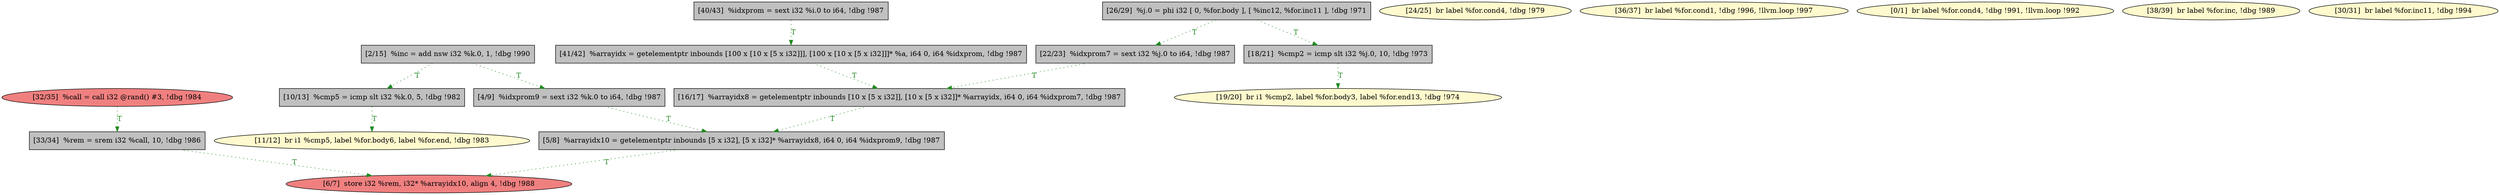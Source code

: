 
digraph G {


node486 [fillcolor=grey,label="[22/23]  %idxprom7 = sext i32 %j.0 to i64, !dbg !987",shape=rectangle,style=filled ]
node485 [fillcolor=lemonchiffon,label="[24/25]  br label %for.cond4, !dbg !979",shape=ellipse,style=filled ]
node484 [fillcolor=grey,label="[26/29]  %j.0 = phi i32 [ 0, %for.body ], [ %inc12, %for.inc11 ], !dbg !971",shape=rectangle,style=filled ]
node477 [fillcolor=lemonchiffon,label="[36/37]  br label %for.cond1, !dbg !996, !llvm.loop !997",shape=ellipse,style=filled ]
node467 [fillcolor=grey,label="[2/15]  %inc = add nsw i32 %k.0, 1, !dbg !990",shape=rectangle,style=filled ]
node471 [fillcolor=lemonchiffon,label="[19/20]  br i1 %cmp2, label %for.body3, label %for.end13, !dbg !974",shape=ellipse,style=filled ]
node472 [fillcolor=grey,label="[5/8]  %arrayidx10 = getelementptr inbounds [5 x i32], [5 x i32]* %arrayidx8, i64 0, i64 %idxprom9, !dbg !987",shape=rectangle,style=filled ]
node469 [fillcolor=grey,label="[16/17]  %arrayidx8 = getelementptr inbounds [10 x [5 x i32]], [10 x [5 x i32]]* %arrayidx, i64 0, i64 %idxprom7, !dbg !987",shape=rectangle,style=filled ]
node468 [fillcolor=grey,label="[10/13]  %cmp5 = icmp slt i32 %k.0, 5, !dbg !982",shape=rectangle,style=filled ]
node478 [fillcolor=lemonchiffon,label="[11/12]  br i1 %cmp5, label %for.body6, label %for.end, !dbg !983",shape=ellipse,style=filled ]
node473 [fillcolor=lightcoral,label="[6/7]  store i32 %rem, i32* %arrayidx10, align 4, !dbg !988",shape=ellipse,style=filled ]
node474 [fillcolor=lemonchiffon,label="[0/1]  br label %for.cond4, !dbg !991, !llvm.loop !992",shape=ellipse,style=filled ]
node475 [fillcolor=grey,label="[4/9]  %idxprom9 = sext i32 %k.0 to i64, !dbg !987",shape=rectangle,style=filled ]
node483 [fillcolor=lightcoral,label="[32/35]  %call = call i32 @rand() #3, !dbg !984",shape=ellipse,style=filled ]
node476 [fillcolor=grey,label="[33/34]  %rem = srem i32 %call, 10, !dbg !986",shape=rectangle,style=filled ]
node479 [fillcolor=lemonchiffon,label="[38/39]  br label %for.inc, !dbg !989",shape=ellipse,style=filled ]
node470 [fillcolor=grey,label="[18/21]  %cmp2 = icmp slt i32 %j.0, 10, !dbg !973",shape=rectangle,style=filled ]
node480 [fillcolor=grey,label="[40/43]  %idxprom = sext i32 %i.0 to i64, !dbg !987",shape=rectangle,style=filled ]
node481 [fillcolor=grey,label="[41/42]  %arrayidx = getelementptr inbounds [100 x [10 x [5 x i32]]], [100 x [10 x [5 x i32]]]* %a, i64 0, i64 %idxprom, !dbg !987",shape=rectangle,style=filled ]
node482 [fillcolor=lemonchiffon,label="[30/31]  br label %for.inc11, !dbg !994",shape=ellipse,style=filled ]

node480->node481 [style=dotted,color=forestgreen,label="T",fontcolor=forestgreen ]
node484->node486 [style=dotted,color=forestgreen,label="T",fontcolor=forestgreen ]
node483->node476 [style=dotted,color=forestgreen,label="T",fontcolor=forestgreen ]
node481->node469 [style=dotted,color=forestgreen,label="T",fontcolor=forestgreen ]
node468->node478 [style=dotted,color=forestgreen,label="T",fontcolor=forestgreen ]
node486->node469 [style=dotted,color=forestgreen,label="T",fontcolor=forestgreen ]
node470->node471 [style=dotted,color=forestgreen,label="T",fontcolor=forestgreen ]
node467->node475 [style=dotted,color=forestgreen,label="T",fontcolor=forestgreen ]
node469->node472 [style=dotted,color=forestgreen,label="T",fontcolor=forestgreen ]
node484->node470 [style=dotted,color=forestgreen,label="T",fontcolor=forestgreen ]
node475->node472 [style=dotted,color=forestgreen,label="T",fontcolor=forestgreen ]
node476->node473 [style=dotted,color=forestgreen,label="T",fontcolor=forestgreen ]
node467->node468 [style=dotted,color=forestgreen,label="T",fontcolor=forestgreen ]
node472->node473 [style=dotted,color=forestgreen,label="T",fontcolor=forestgreen ]


}

